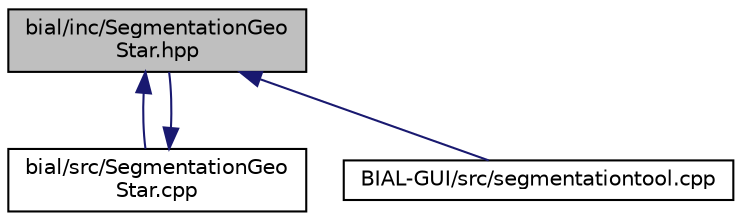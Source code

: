 digraph "bial/inc/SegmentationGeoStar.hpp"
{
  edge [fontname="Helvetica",fontsize="10",labelfontname="Helvetica",labelfontsize="10"];
  node [fontname="Helvetica",fontsize="10",shape=record];
  Node1 [label="bial/inc/SegmentationGeo\lStar.hpp",height=0.2,width=0.4,color="black", fillcolor="grey75", style="filled", fontcolor="black"];
  Node1 -> Node2 [dir="back",color="midnightblue",fontsize="10",style="solid",fontname="Helvetica"];
  Node2 [label="bial/src/SegmentationGeo\lStar.cpp",height=0.2,width=0.4,color="black", fillcolor="white", style="filled",URL="$_segmentation_geo_star_8cpp.html"];
  Node2 -> Node1 [dir="back",color="midnightblue",fontsize="10",style="solid",fontname="Helvetica"];
  Node1 -> Node3 [dir="back",color="midnightblue",fontsize="10",style="solid",fontname="Helvetica"];
  Node3 [label="BIAL-GUI/src/segmentationtool.cpp",height=0.2,width=0.4,color="black", fillcolor="white", style="filled",URL="$segmentationtool_8cpp.html"];
}
